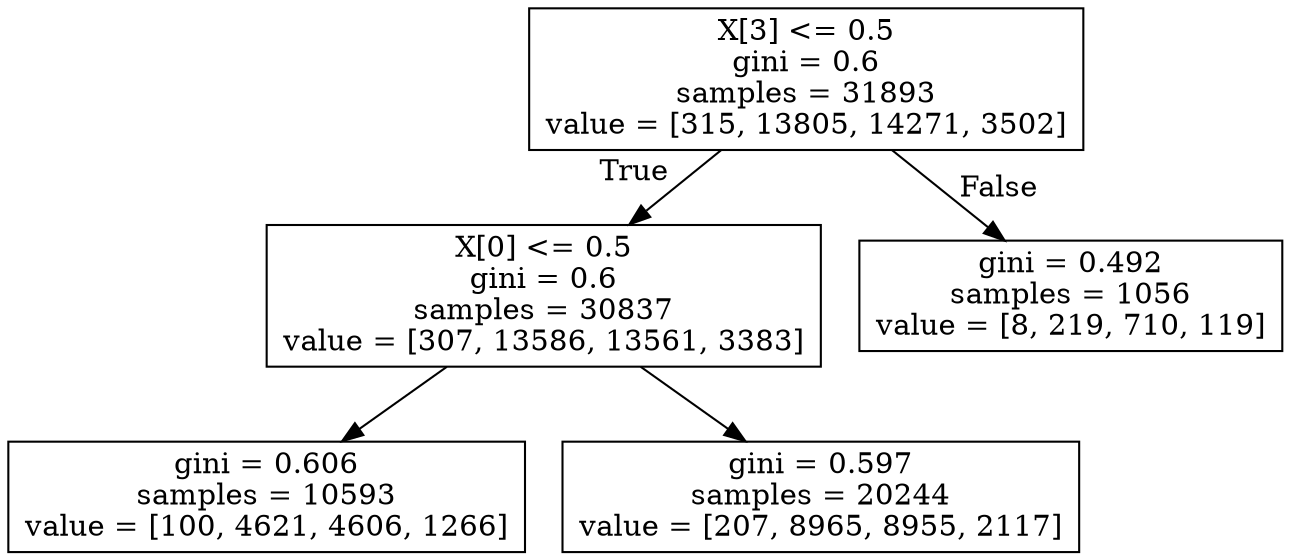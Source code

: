 digraph Tree {
node [shape=box] ;
0 [label="X[3] <= 0.5\ngini = 0.6\nsamples = 31893\nvalue = [315, 13805, 14271, 3502]"] ;
1 [label="X[0] <= 0.5\ngini = 0.6\nsamples = 30837\nvalue = [307, 13586, 13561, 3383]"] ;
0 -> 1 [labeldistance=2.5, labelangle=45, headlabel="True"] ;
2 [label="gini = 0.606\nsamples = 10593\nvalue = [100, 4621, 4606, 1266]"] ;
1 -> 2 ;
3 [label="gini = 0.597\nsamples = 20244\nvalue = [207, 8965, 8955, 2117]"] ;
1 -> 3 ;
4 [label="gini = 0.492\nsamples = 1056\nvalue = [8, 219, 710, 119]"] ;
0 -> 4 [labeldistance=2.5, labelangle=-45, headlabel="False"] ;
}